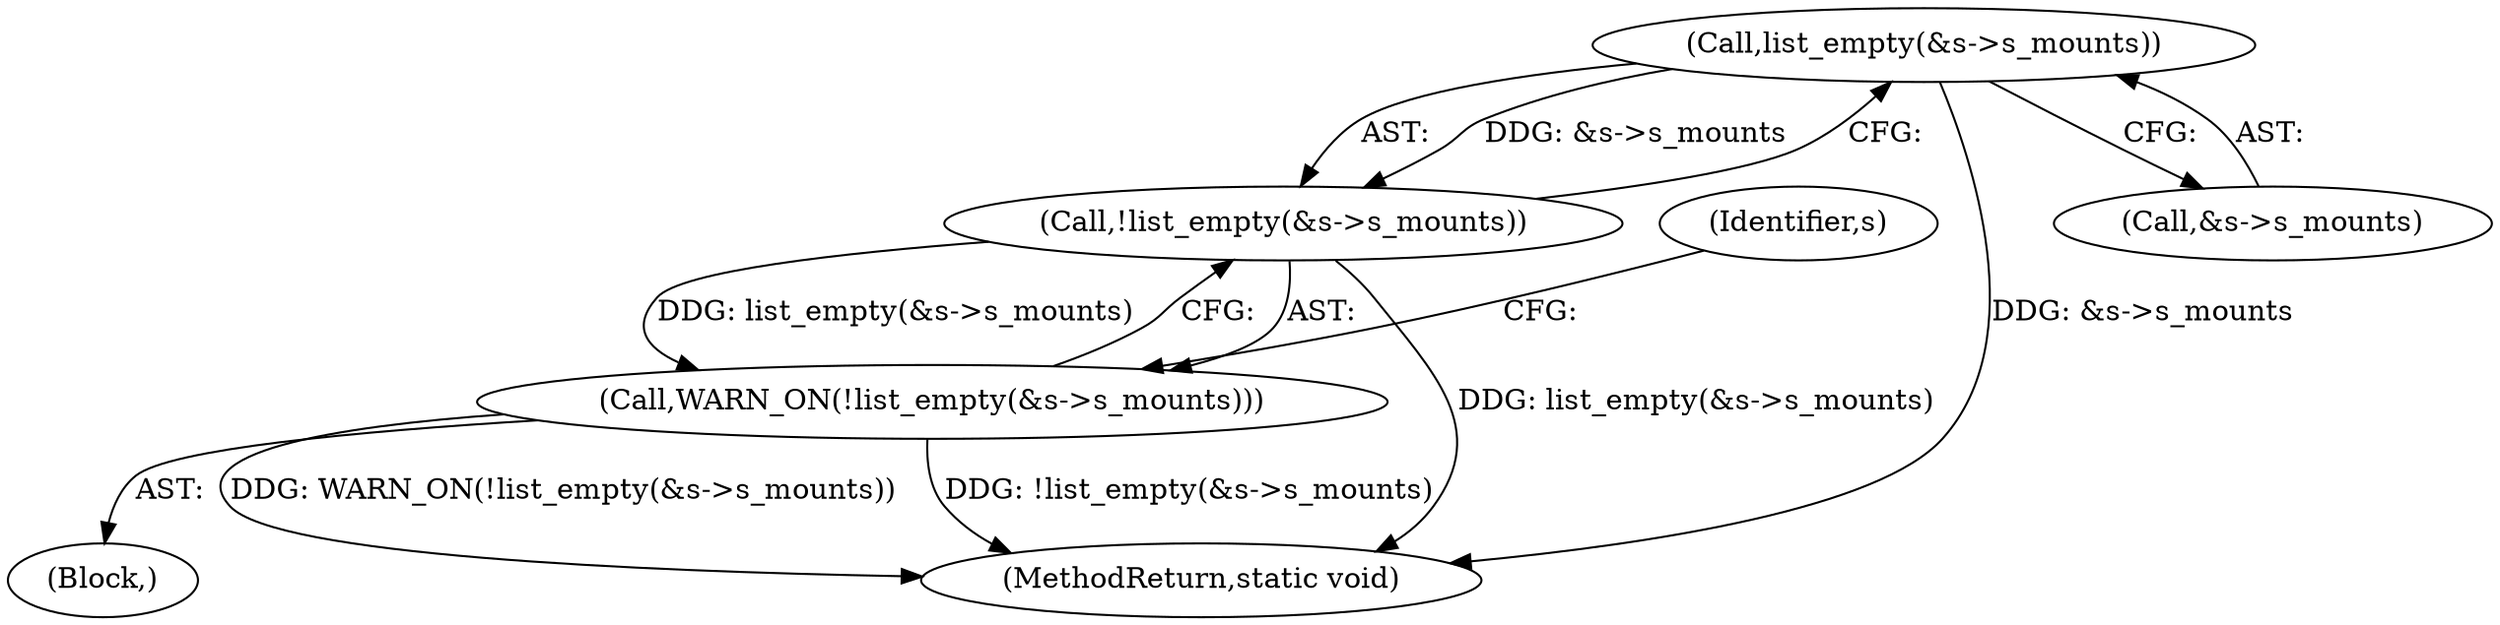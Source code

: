 digraph "0_linux_eee5cc2702929fd41cce28058dc6d6717f723f87_11@pointer" {
"1000136" [label="(Call,list_empty(&s->s_mounts))"];
"1000135" [label="(Call,!list_empty(&s->s_mounts))"];
"1000134" [label="(Call,WARN_ON(!list_empty(&s->s_mounts)))"];
"1000102" [label="(Block,)"];
"1000143" [label="(Identifier,s)"];
"1000137" [label="(Call,&s->s_mounts)"];
"1000135" [label="(Call,!list_empty(&s->s_mounts))"];
"1000152" [label="(MethodReturn,static void)"];
"1000134" [label="(Call,WARN_ON(!list_empty(&s->s_mounts)))"];
"1000136" [label="(Call,list_empty(&s->s_mounts))"];
"1000136" -> "1000135"  [label="AST: "];
"1000136" -> "1000137"  [label="CFG: "];
"1000137" -> "1000136"  [label="AST: "];
"1000135" -> "1000136"  [label="CFG: "];
"1000136" -> "1000152"  [label="DDG: &s->s_mounts"];
"1000136" -> "1000135"  [label="DDG: &s->s_mounts"];
"1000135" -> "1000134"  [label="AST: "];
"1000134" -> "1000135"  [label="CFG: "];
"1000135" -> "1000152"  [label="DDG: list_empty(&s->s_mounts)"];
"1000135" -> "1000134"  [label="DDG: list_empty(&s->s_mounts)"];
"1000134" -> "1000102"  [label="AST: "];
"1000143" -> "1000134"  [label="CFG: "];
"1000134" -> "1000152"  [label="DDG: WARN_ON(!list_empty(&s->s_mounts))"];
"1000134" -> "1000152"  [label="DDG: !list_empty(&s->s_mounts)"];
}
